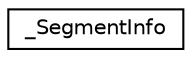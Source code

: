 digraph "Graphical Class Hierarchy"
{
  edge [fontname="Helvetica",fontsize="10",labelfontname="Helvetica",labelfontsize="10"];
  node [fontname="Helvetica",fontsize="10",shape=record];
  rankdir="LR";
  Node1 [label="_SegmentInfo",height=0.2,width=0.4,color="black", fillcolor="white", style="filled",URL="$struct___segment_info.html"];
}
